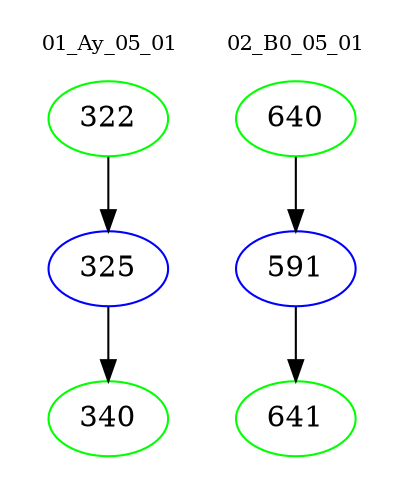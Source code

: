 digraph{
subgraph cluster_0 {
color = white
label = "01_Ay_05_01";
fontsize=10;
T0_322 [label="322", color="green"]
T0_322 -> T0_325 [color="black"]
T0_325 [label="325", color="blue"]
T0_325 -> T0_340 [color="black"]
T0_340 [label="340", color="green"]
}
subgraph cluster_1 {
color = white
label = "02_B0_05_01";
fontsize=10;
T1_640 [label="640", color="green"]
T1_640 -> T1_591 [color="black"]
T1_591 [label="591", color="blue"]
T1_591 -> T1_641 [color="black"]
T1_641 [label="641", color="green"]
}
}
